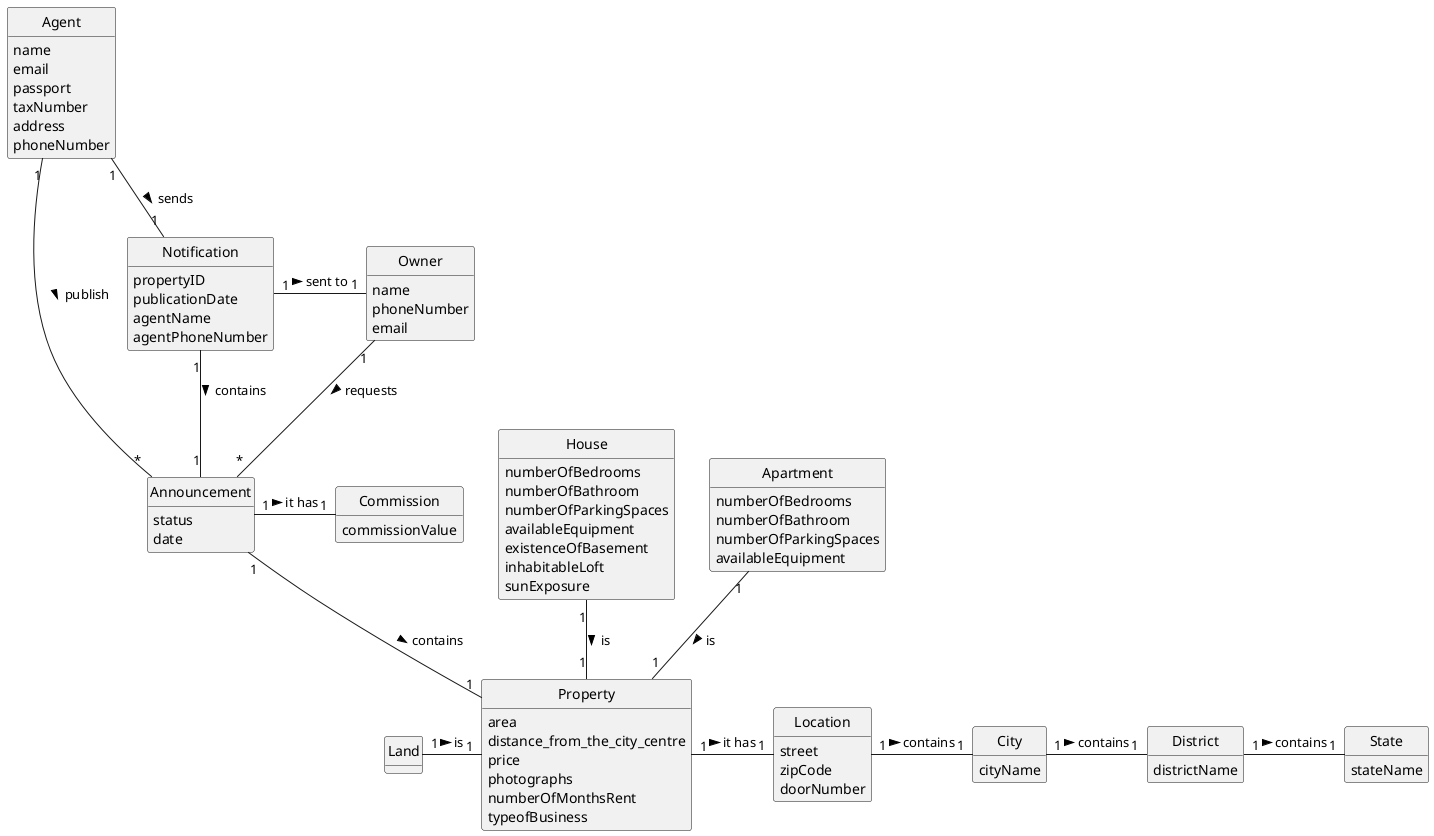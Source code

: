 @startuml
skinparam monochrome true
skinparam packageStyle rectangle
skinparam shadowing false

'left to right direction

skinparam classAttributeIconSize 0

hide circle
hide methods


class Agent {
    name
    email
    passport
    taxNumber
    address
    phoneNumber
}



class Announcement {
    status
    date

}



class House {
     numberOfBedrooms
     numberOfBathroom
     numberOfParkingSpaces
     availableEquipment
     existenceOfBasement
     inhabitableLoft
     sunExposure
}

class Apartment {
     numberOfBedrooms
     numberOfBathroom
     numberOfParkingSpaces
     availableEquipment

}
class Land {

}

class Commission {
    commissionValue
}

class Property {
     area
     distance_from_the_city_centre
     price
     photographs
     numberOfMonthsRent
     typeofBusiness


}


class Location{
    street
    zipCode
    doorNumber
}
class City{
    cityName
}

class District{
    districtName

}
class State{
    stateName
}
class Owner{
        name
        phoneNumber
        email
}

class Notification{
        propertyID
        publicationDate
        agentName
        agentPhoneNumber
}




Announcement "1" -- "1" Property: contains >
Agent "1" -- "*" Announcement: publish >
House "1" --"1" Property: is >
Apartment"1" -- "1" Property: is >
Land"1" - "1" Property: is >
Announcement"1" - "1" Commission: it has >
Property "1" - "1"Location: it has >
Location "1" - "1" City: contains >
City "1" - "1" District: contains >
District "1" - "1" State: contains >
Owner "1" -- "*" Announcement : requests >
Agent "1" -- "1" Notification : sends >
Notification "1" - "1" Owner : sent to >
Notification "1" - "1" Announcement : contains >










@enduml